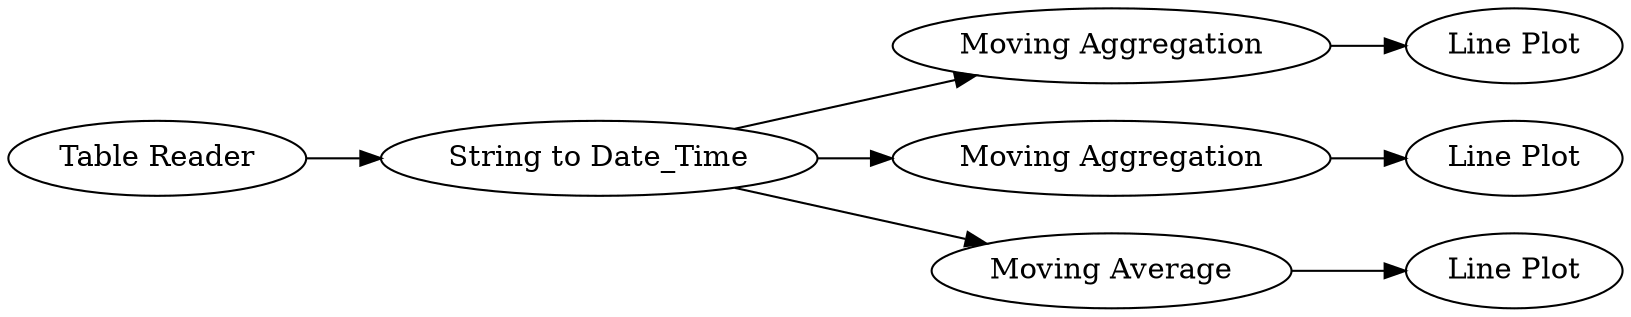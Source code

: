 digraph {
	7 -> 8
	6 -> 13
	2 -> 14
	7 -> 6
	8 -> 12
	5 -> 7
	7 -> 2
	5 [label="Table Reader"]
	13 [label="Line Plot"]
	7 [label="String to Date_Time"]
	6 [label="Moving Aggregation"]
	8 [label="Moving Aggregation"]
	14 [label="Line Plot"]
	2 [label="Moving Average"]
	12 [label="Line Plot"]
	rankdir=LR
}
